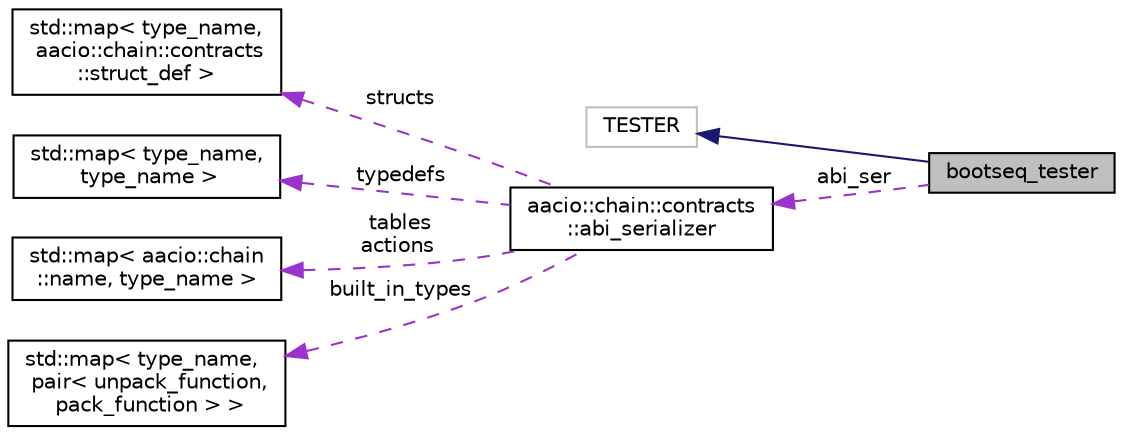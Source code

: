 digraph "bootseq_tester"
{
  edge [fontname="Helvetica",fontsize="10",labelfontname="Helvetica",labelfontsize="10"];
  node [fontname="Helvetica",fontsize="10",shape=record];
  rankdir="LR";
  Node2 [label="bootseq_tester",height=0.2,width=0.4,color="black", fillcolor="grey75", style="filled", fontcolor="black"];
  Node3 -> Node2 [dir="back",color="midnightblue",fontsize="10",style="solid",fontname="Helvetica"];
  Node3 [label="TESTER",height=0.2,width=0.4,color="grey75", fillcolor="white", style="filled"];
  Node4 -> Node2 [dir="back",color="darkorchid3",fontsize="10",style="dashed",label=" abi_ser" ,fontname="Helvetica"];
  Node4 [label="aacio::chain::contracts\l::abi_serializer",height=0.2,width=0.4,color="black", fillcolor="white", style="filled",URL="$structaacio_1_1chain_1_1contracts_1_1abi__serializer.html"];
  Node5 -> Node4 [dir="back",color="darkorchid3",fontsize="10",style="dashed",label=" structs" ,fontname="Helvetica"];
  Node5 [label="std::map\< type_name,\l aacio::chain::contracts\l::struct_def \>",height=0.2,width=0.4,color="black", fillcolor="white", style="filled",URL="$classstd_1_1map.html"];
  Node6 -> Node4 [dir="back",color="darkorchid3",fontsize="10",style="dashed",label=" typedefs" ,fontname="Helvetica"];
  Node6 [label="std::map\< type_name,\l type_name \>",height=0.2,width=0.4,color="black", fillcolor="white", style="filled",URL="$classstd_1_1map.html"];
  Node7 -> Node4 [dir="back",color="darkorchid3",fontsize="10",style="dashed",label=" tables\nactions" ,fontname="Helvetica"];
  Node7 [label="std::map\< aacio::chain\l::name, type_name \>",height=0.2,width=0.4,color="black", fillcolor="white", style="filled",URL="$classstd_1_1map.html"];
  Node8 -> Node4 [dir="back",color="darkorchid3",fontsize="10",style="dashed",label=" built_in_types" ,fontname="Helvetica"];
  Node8 [label="std::map\< type_name,\l pair\< unpack_function,\l pack_function \> \>",height=0.2,width=0.4,color="black", fillcolor="white", style="filled",URL="$classstd_1_1map.html"];
}
